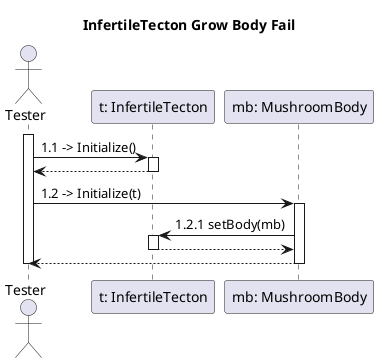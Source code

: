' Test-casek:
' - InfertileTecton Grow Body Fail

@startuml communicationTecton5

title InfertileTecton Grow Body Fail

actor "Tester" as ts
participant "t: InfertileTecton" as t
participant "mb: MushroomBody" as mb

activate ts

' inicializálás
ts -> t: 1.1 -> Initialize()
activate t
ts <-- t
deactivate t

ts -> mb: 1.2 -> Initialize(t)
activate mb

mb -> t: 1.2.1 setBody(mb)
activate t
mb <-- t
deactivate t 

ts <-- mb
deactivate mb

deactivate ts

@enduml